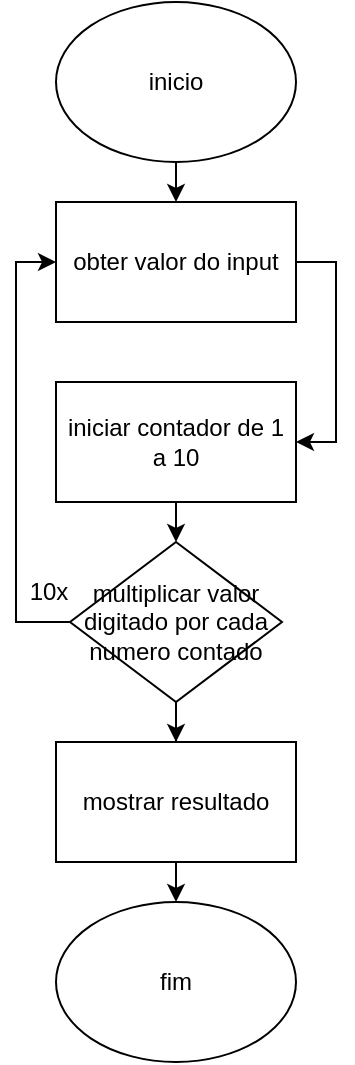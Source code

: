 <mxfile version="22.0.4" type="device">
  <diagram name="Página-1" id="k-my1fSbHZpxVF3dFcDk">
    <mxGraphModel dx="1042" dy="569" grid="1" gridSize="10" guides="1" tooltips="1" connect="1" arrows="1" fold="1" page="1" pageScale="1" pageWidth="827" pageHeight="1169" math="0" shadow="0">
      <root>
        <mxCell id="0" />
        <mxCell id="1" parent="0" />
        <mxCell id="bySlzVs8Dvu7mFVVkZca-11" style="edgeStyle=orthogonalEdgeStyle;rounded=0;orthogonalLoop=1;jettySize=auto;html=1;exitX=0.5;exitY=1;exitDx=0;exitDy=0;entryX=0.5;entryY=0;entryDx=0;entryDy=0;" edge="1" parent="1" source="bySlzVs8Dvu7mFVVkZca-1" target="bySlzVs8Dvu7mFVVkZca-2">
          <mxGeometry relative="1" as="geometry" />
        </mxCell>
        <mxCell id="bySlzVs8Dvu7mFVVkZca-1" value="inicio" style="ellipse;whiteSpace=wrap;html=1;" vertex="1" parent="1">
          <mxGeometry x="344" y="20" width="120" height="80" as="geometry" />
        </mxCell>
        <mxCell id="bySlzVs8Dvu7mFVVkZca-9" style="edgeStyle=orthogonalEdgeStyle;rounded=0;orthogonalLoop=1;jettySize=auto;html=1;exitX=1;exitY=0.5;exitDx=0;exitDy=0;entryX=1;entryY=0.5;entryDx=0;entryDy=0;" edge="1" parent="1" source="bySlzVs8Dvu7mFVVkZca-2" target="bySlzVs8Dvu7mFVVkZca-3">
          <mxGeometry relative="1" as="geometry" />
        </mxCell>
        <mxCell id="bySlzVs8Dvu7mFVVkZca-2" value="obter valor do input" style="rounded=0;whiteSpace=wrap;html=1;" vertex="1" parent="1">
          <mxGeometry x="344" y="120" width="120" height="60" as="geometry" />
        </mxCell>
        <mxCell id="bySlzVs8Dvu7mFVVkZca-10" style="edgeStyle=orthogonalEdgeStyle;rounded=0;orthogonalLoop=1;jettySize=auto;html=1;exitX=0.5;exitY=1;exitDx=0;exitDy=0;entryX=0.5;entryY=0;entryDx=0;entryDy=0;" edge="1" parent="1" source="bySlzVs8Dvu7mFVVkZca-3" target="bySlzVs8Dvu7mFVVkZca-7">
          <mxGeometry relative="1" as="geometry" />
        </mxCell>
        <mxCell id="bySlzVs8Dvu7mFVVkZca-3" value="iniciar contador de 1 a 10" style="rounded=0;whiteSpace=wrap;html=1;" vertex="1" parent="1">
          <mxGeometry x="344" y="210" width="120" height="60" as="geometry" />
        </mxCell>
        <mxCell id="bySlzVs8Dvu7mFVVkZca-14" style="edgeStyle=orthogonalEdgeStyle;rounded=0;orthogonalLoop=1;jettySize=auto;html=1;exitX=0.5;exitY=1;exitDx=0;exitDy=0;entryX=0.5;entryY=0;entryDx=0;entryDy=0;" edge="1" parent="1" source="bySlzVs8Dvu7mFVVkZca-5" target="bySlzVs8Dvu7mFVVkZca-13">
          <mxGeometry relative="1" as="geometry" />
        </mxCell>
        <mxCell id="bySlzVs8Dvu7mFVVkZca-5" value="mostrar resultado" style="rounded=0;whiteSpace=wrap;html=1;" vertex="1" parent="1">
          <mxGeometry x="344" y="390" width="120" height="60" as="geometry" />
        </mxCell>
        <mxCell id="bySlzVs8Dvu7mFVVkZca-8" style="edgeStyle=orthogonalEdgeStyle;rounded=0;orthogonalLoop=1;jettySize=auto;html=1;exitX=0;exitY=0.5;exitDx=0;exitDy=0;entryX=0;entryY=0.5;entryDx=0;entryDy=0;" edge="1" parent="1" source="bySlzVs8Dvu7mFVVkZca-7" target="bySlzVs8Dvu7mFVVkZca-2">
          <mxGeometry relative="1" as="geometry" />
        </mxCell>
        <mxCell id="bySlzVs8Dvu7mFVVkZca-12" style="edgeStyle=orthogonalEdgeStyle;rounded=0;orthogonalLoop=1;jettySize=auto;html=1;exitX=0.5;exitY=1;exitDx=0;exitDy=0;" edge="1" parent="1" source="bySlzVs8Dvu7mFVVkZca-7" target="bySlzVs8Dvu7mFVVkZca-5">
          <mxGeometry relative="1" as="geometry" />
        </mxCell>
        <mxCell id="bySlzVs8Dvu7mFVVkZca-7" value="multiplicar valor digitado por cada numero contado" style="rhombus;whiteSpace=wrap;html=1;" vertex="1" parent="1">
          <mxGeometry x="351" y="290" width="106" height="80" as="geometry" />
        </mxCell>
        <mxCell id="bySlzVs8Dvu7mFVVkZca-13" value="fim" style="ellipse;whiteSpace=wrap;html=1;" vertex="1" parent="1">
          <mxGeometry x="344" y="470" width="120" height="80" as="geometry" />
        </mxCell>
        <mxCell id="bySlzVs8Dvu7mFVVkZca-15" value="10x" style="text;html=1;align=center;verticalAlign=middle;resizable=0;points=[];autosize=1;strokeColor=none;fillColor=none;" vertex="1" parent="1">
          <mxGeometry x="320" y="300" width="40" height="30" as="geometry" />
        </mxCell>
      </root>
    </mxGraphModel>
  </diagram>
</mxfile>
